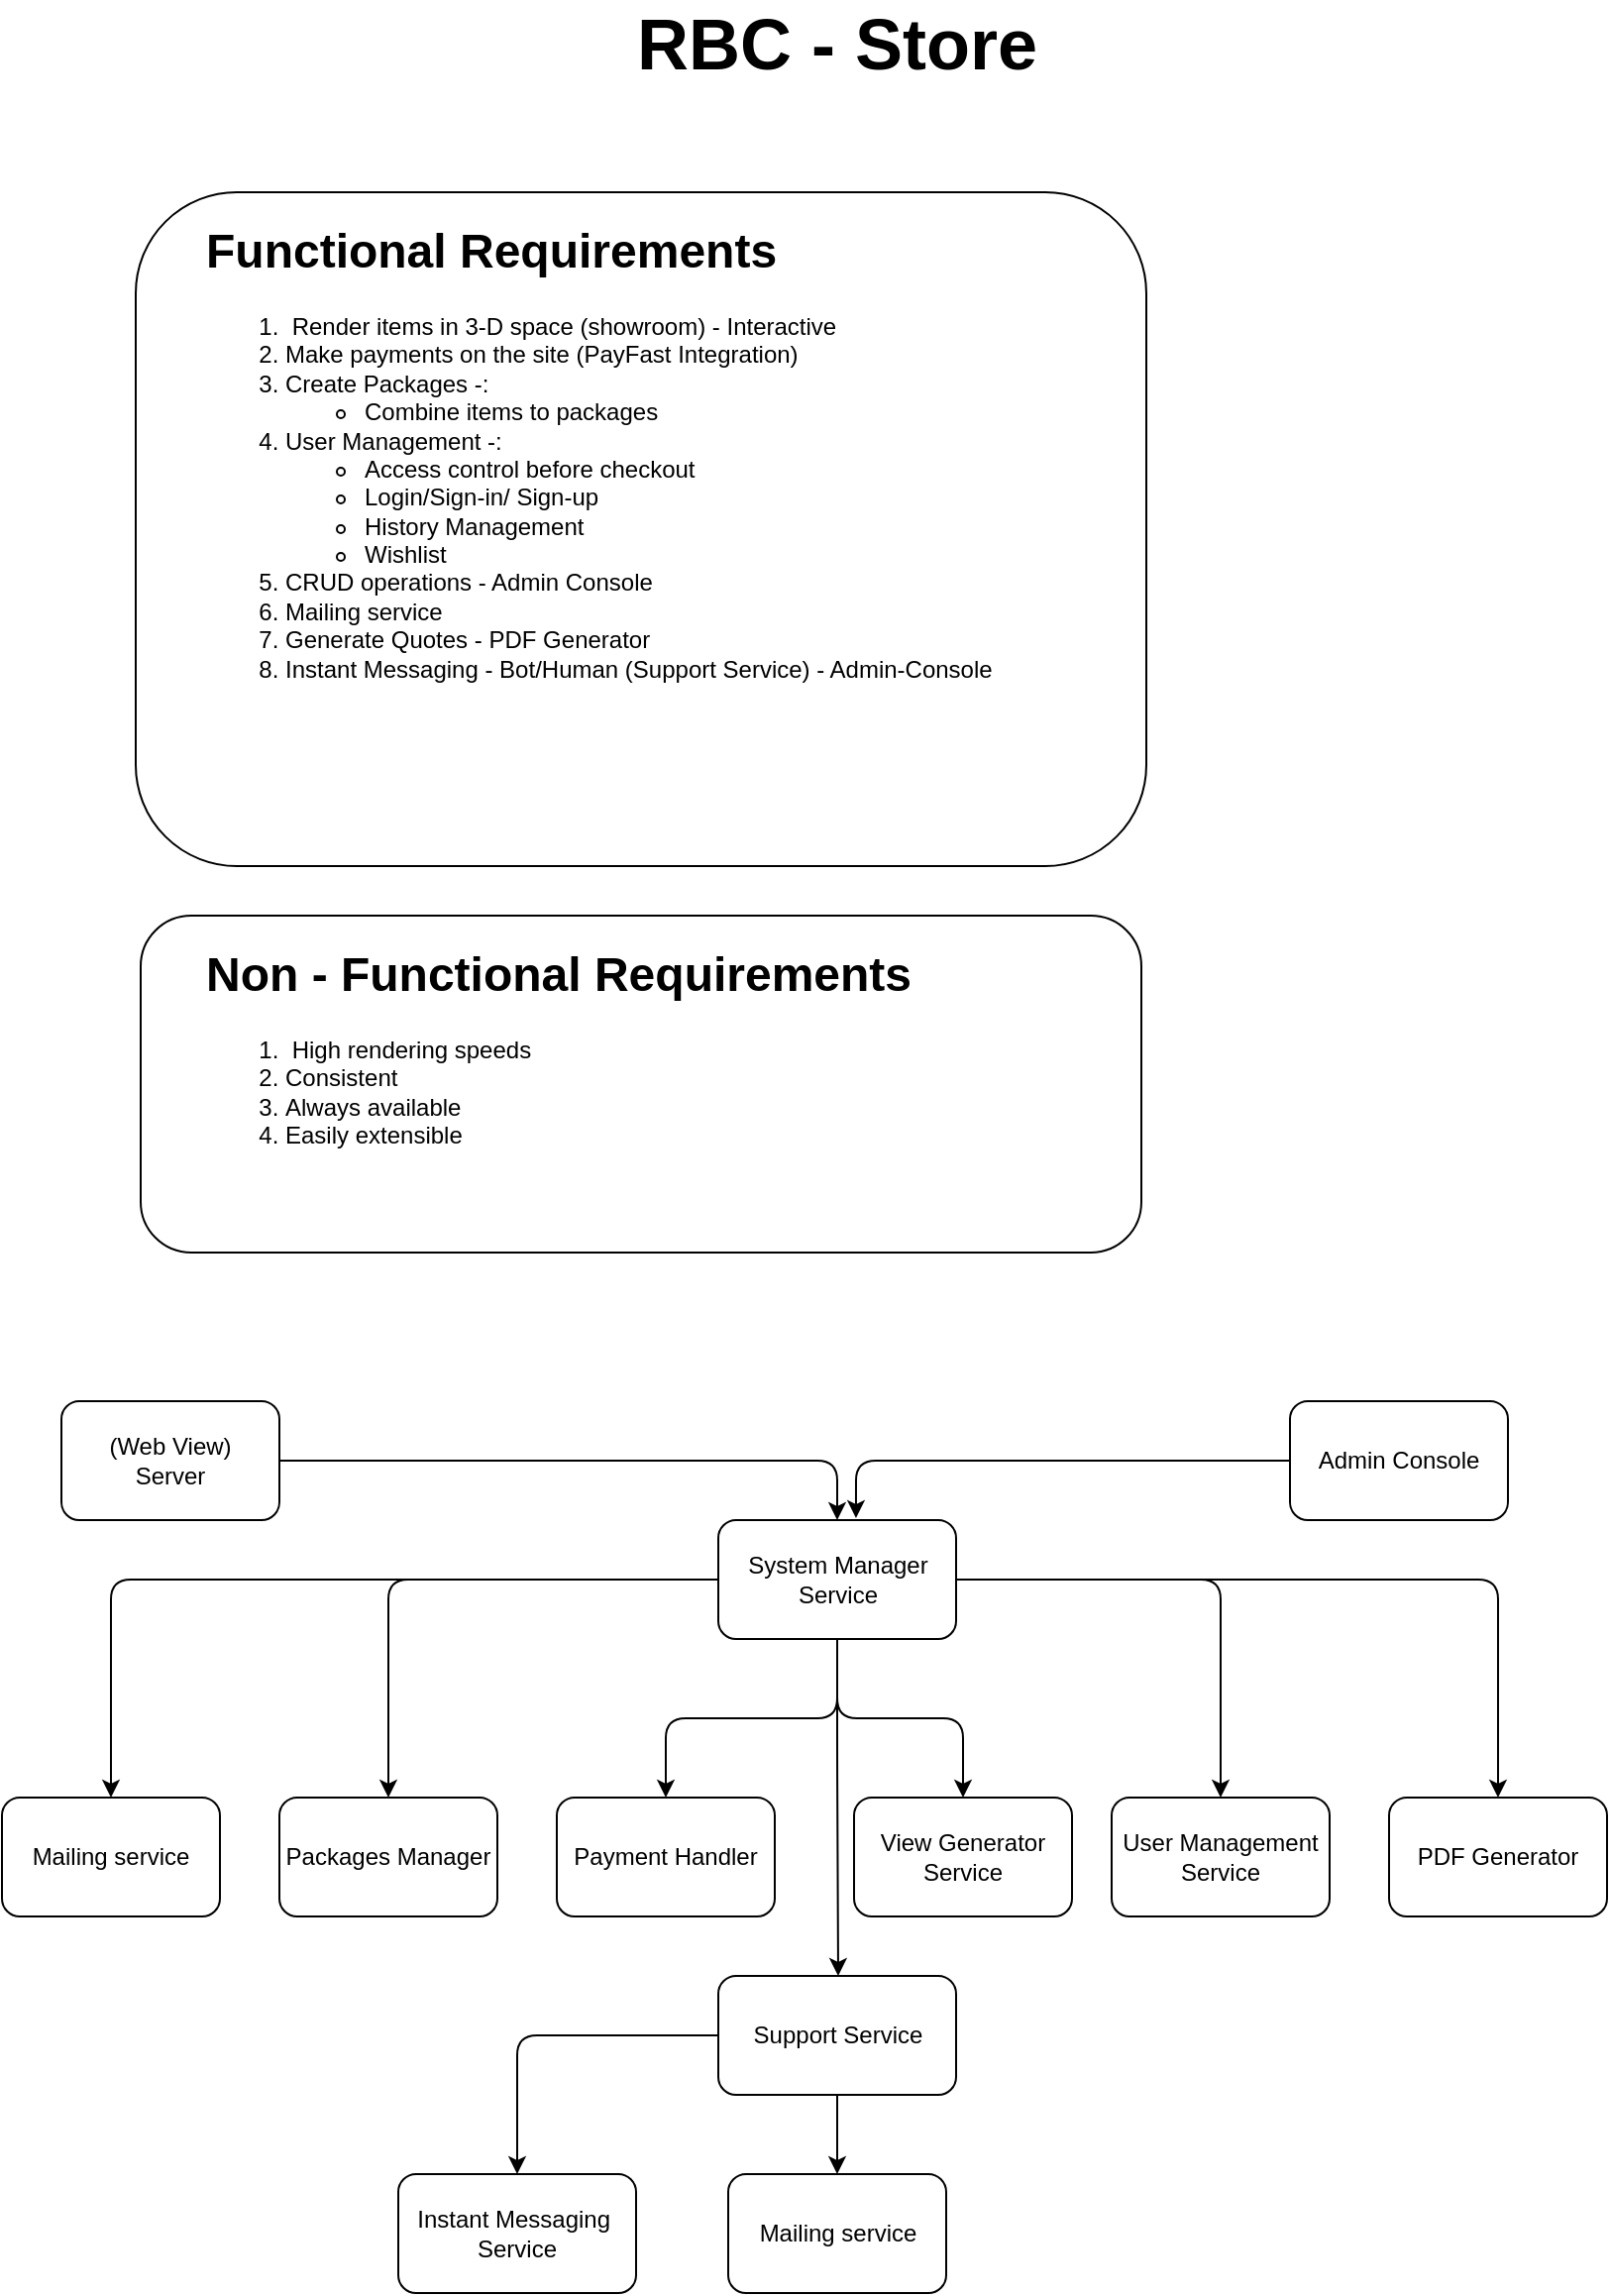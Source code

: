 <mxfile>
    <diagram id="3BGbi3CdkreyqRbULGaZ" name="Page-1">
        <mxGraphModel dx="1175" dy="774" grid="1" gridSize="10" guides="1" tooltips="1" connect="1" arrows="1" fold="1" page="1" pageScale="1" pageWidth="850" pageHeight="1100" math="0" shadow="0">
            <root>
                <mxCell id="0"/>
                <mxCell id="1" parent="0"/>
                <mxCell id="6" value="&lt;b&gt;&lt;font style=&quot;font-size: 36px&quot;&gt;RBC - Store&lt;/font&gt;&lt;/b&gt;" style="text;html=1;strokeColor=none;fillColor=none;align=center;verticalAlign=middle;whiteSpace=wrap;rounded=0;" vertex="1" parent="1">
                    <mxGeometry x="303" y="10" width="277" height="30" as="geometry"/>
                </mxCell>
                <mxCell id="7" value="" style="group" vertex="1" connectable="0" parent="1">
                    <mxGeometry x="87.5" y="100" width="510" height="340" as="geometry"/>
                </mxCell>
                <mxCell id="2" value="" style="rounded=1;whiteSpace=wrap;html=1;sketch=0;" vertex="1" parent="7">
                    <mxGeometry width="510" height="340" as="geometry"/>
                </mxCell>
                <mxCell id="3" value="&lt;h1&gt;Functional Requirements&lt;/h1&gt;&lt;div&gt;&lt;ol&gt;&lt;li&gt;&amp;nbsp;Render items in 3-D space (showroom) - Interactive&lt;/li&gt;&lt;li&gt;Make payments on the site (PayFast Integration)&lt;/li&gt;&lt;li&gt;Create Packages -:&amp;nbsp;&lt;/li&gt;&lt;ul&gt;&lt;li&gt;Combine items to packages&lt;/li&gt;&lt;/ul&gt;&lt;li&gt;User Management -:&lt;/li&gt;&lt;ul&gt;&lt;li&gt;Access control before checkout&lt;/li&gt;&lt;li&gt;Login/Sign-in/ Sign-up&lt;/li&gt;&lt;li&gt;History Management&lt;/li&gt;&lt;li&gt;Wishlist&lt;/li&gt;&lt;/ul&gt;&lt;li&gt;CRUD operations - Admin Console&lt;/li&gt;&lt;li&gt;Mailing service&amp;nbsp;&lt;/li&gt;&lt;li&gt;Generate Quotes - PDF Generator&lt;/li&gt;&lt;li&gt;Instant Messaging - Bot/Human (Support Service) - Admin-Console&lt;/li&gt;&lt;/ol&gt;&lt;/div&gt;" style="text;html=1;strokeColor=none;fillColor=none;spacing=5;spacingTop=-20;whiteSpace=wrap;overflow=hidden;rounded=0;" vertex="1" parent="7">
                    <mxGeometry x="30" y="10" width="460" height="330" as="geometry"/>
                </mxCell>
                <mxCell id="8" value="" style="group" vertex="1" connectable="0" parent="1">
                    <mxGeometry x="90" y="465" width="505" height="170" as="geometry"/>
                </mxCell>
                <mxCell id="4" value="" style="rounded=1;whiteSpace=wrap;html=1;" vertex="1" parent="8">
                    <mxGeometry width="505" height="170" as="geometry"/>
                </mxCell>
                <mxCell id="5" value="&lt;h1&gt;Non - Functional Requirements&lt;/h1&gt;&lt;div&gt;&lt;ol&gt;&lt;li&gt;&amp;nbsp;High rendering speeds&lt;br&gt;&lt;/li&gt;&lt;li&gt;Consistent&amp;nbsp;&lt;/li&gt;&lt;li&gt;Always available&lt;/li&gt;&lt;li&gt;Easily extensible&lt;/li&gt;&lt;/ol&gt;&lt;/div&gt;" style="text;html=1;strokeColor=none;fillColor=none;spacing=5;spacingTop=-20;whiteSpace=wrap;overflow=hidden;rounded=0;" vertex="1" parent="8">
                    <mxGeometry x="27.5" y="10" width="395" height="140" as="geometry"/>
                </mxCell>
                <mxCell id="35" value="" style="group" vertex="1" connectable="0" parent="1">
                    <mxGeometry x="20" y="710" width="810" height="450" as="geometry"/>
                </mxCell>
                <mxCell id="9" value="System Manager&lt;br&gt;Service" style="rounded=1;whiteSpace=wrap;html=1;sketch=0;fontSize=12;" vertex="1" parent="35">
                    <mxGeometry x="361.5" y="60" width="120" height="60" as="geometry"/>
                </mxCell>
                <mxCell id="10" value="Mailing service" style="rounded=1;whiteSpace=wrap;html=1;sketch=0;fontSize=12;" vertex="1" parent="35">
                    <mxGeometry y="200" width="110" height="60" as="geometry"/>
                </mxCell>
                <mxCell id="31" style="edgeStyle=orthogonalEdgeStyle;html=1;fontSize=12;" edge="1" parent="35" source="9" target="10">
                    <mxGeometry relative="1" as="geometry"/>
                </mxCell>
                <mxCell id="13" value="View Generator&lt;br&gt;Service" style="rounded=1;whiteSpace=wrap;html=1;sketch=0;fontSize=12;" vertex="1" parent="35">
                    <mxGeometry x="430" y="200" width="110" height="60" as="geometry"/>
                </mxCell>
                <mxCell id="27" style="edgeStyle=orthogonalEdgeStyle;html=1;fontSize=12;" edge="1" parent="35" source="9" target="13">
                    <mxGeometry relative="1" as="geometry"/>
                </mxCell>
                <mxCell id="14" value="User Management&lt;br&gt;Service" style="rounded=1;whiteSpace=wrap;html=1;sketch=0;fontSize=12;" vertex="1" parent="35">
                    <mxGeometry x="560" y="200" width="110" height="60" as="geometry"/>
                </mxCell>
                <mxCell id="28" style="edgeStyle=orthogonalEdgeStyle;html=1;fontSize=12;" edge="1" parent="35" source="9" target="14">
                    <mxGeometry relative="1" as="geometry"/>
                </mxCell>
                <mxCell id="15" value="PDF Generator" style="rounded=1;whiteSpace=wrap;html=1;sketch=0;fontSize=12;" vertex="1" parent="35">
                    <mxGeometry x="700" y="200" width="110" height="60" as="geometry"/>
                </mxCell>
                <mxCell id="29" style="edgeStyle=orthogonalEdgeStyle;html=1;fontSize=12;" edge="1" parent="35" source="9" target="15">
                    <mxGeometry relative="1" as="geometry"/>
                </mxCell>
                <mxCell id="16" value="Payment Handler" style="rounded=1;whiteSpace=wrap;html=1;sketch=0;fontSize=12;" vertex="1" parent="35">
                    <mxGeometry x="280" y="200" width="110" height="60" as="geometry"/>
                </mxCell>
                <mxCell id="26" style="edgeStyle=orthogonalEdgeStyle;html=1;fontSize=12;" edge="1" parent="35" source="9" target="16">
                    <mxGeometry relative="1" as="geometry"/>
                </mxCell>
                <mxCell id="17" value="Packages Manager" style="rounded=1;whiteSpace=wrap;html=1;sketch=0;fontSize=12;" vertex="1" parent="35">
                    <mxGeometry x="140" y="200" width="110" height="60" as="geometry"/>
                </mxCell>
                <mxCell id="30" style="edgeStyle=orthogonalEdgeStyle;html=1;fontSize=12;" edge="1" parent="35" source="9" target="17">
                    <mxGeometry relative="1" as="geometry"/>
                </mxCell>
                <mxCell id="32" style="edgeStyle=orthogonalEdgeStyle;html=1;entryX=0.579;entryY=-0.017;entryDx=0;entryDy=0;entryPerimeter=0;fontSize=12;" edge="1" parent="35" source="18" target="9">
                    <mxGeometry relative="1" as="geometry"/>
                </mxCell>
                <mxCell id="18" value="Admin Console" style="rounded=1;whiteSpace=wrap;html=1;sketch=0;fontSize=12;" vertex="1" parent="35">
                    <mxGeometry x="650" width="110" height="60" as="geometry"/>
                </mxCell>
                <mxCell id="19" value="Support Service" style="rounded=1;whiteSpace=wrap;html=1;sketch=0;fontSize=12;" vertex="1" parent="35">
                    <mxGeometry x="361.5" y="290" width="120" height="60" as="geometry"/>
                </mxCell>
                <mxCell id="20" style="edgeStyle=orthogonalEdgeStyle;html=1;fontSize=12;" edge="1" parent="35" source="9" target="19">
                    <mxGeometry relative="1" as="geometry">
                        <Array as="points">
                            <mxPoint x="422" y="180"/>
                            <mxPoint x="422" y="180"/>
                        </Array>
                    </mxGeometry>
                </mxCell>
                <mxCell id="22" value="Instant Messaging&amp;nbsp;&lt;br&gt;Service" style="rounded=1;whiteSpace=wrap;html=1;sketch=0;fontSize=12;" vertex="1" parent="35">
                    <mxGeometry x="200" y="390" width="120" height="60" as="geometry"/>
                </mxCell>
                <mxCell id="24" style="edgeStyle=orthogonalEdgeStyle;html=1;fontSize=12;" edge="1" parent="35" source="19" target="22">
                    <mxGeometry relative="1" as="geometry"/>
                </mxCell>
                <mxCell id="23" value="Mailing service" style="rounded=1;whiteSpace=wrap;html=1;sketch=0;fontSize=12;" vertex="1" parent="35">
                    <mxGeometry x="366.5" y="390" width="110" height="60" as="geometry"/>
                </mxCell>
                <mxCell id="25" style="edgeStyle=orthogonalEdgeStyle;html=1;fontSize=12;" edge="1" parent="35" source="19" target="23">
                    <mxGeometry relative="1" as="geometry"/>
                </mxCell>
                <mxCell id="34" style="edgeStyle=orthogonalEdgeStyle;html=1;entryX=0.5;entryY=0;entryDx=0;entryDy=0;fontSize=12;" edge="1" parent="35" source="33" target="9">
                    <mxGeometry relative="1" as="geometry"/>
                </mxCell>
                <mxCell id="33" value="(Web View)&lt;br&gt;Server" style="rounded=1;whiteSpace=wrap;html=1;sketch=0;fontSize=12;" vertex="1" parent="35">
                    <mxGeometry x="30" width="110" height="60" as="geometry"/>
                </mxCell>
            </root>
        </mxGraphModel>
    </diagram>
</mxfile>